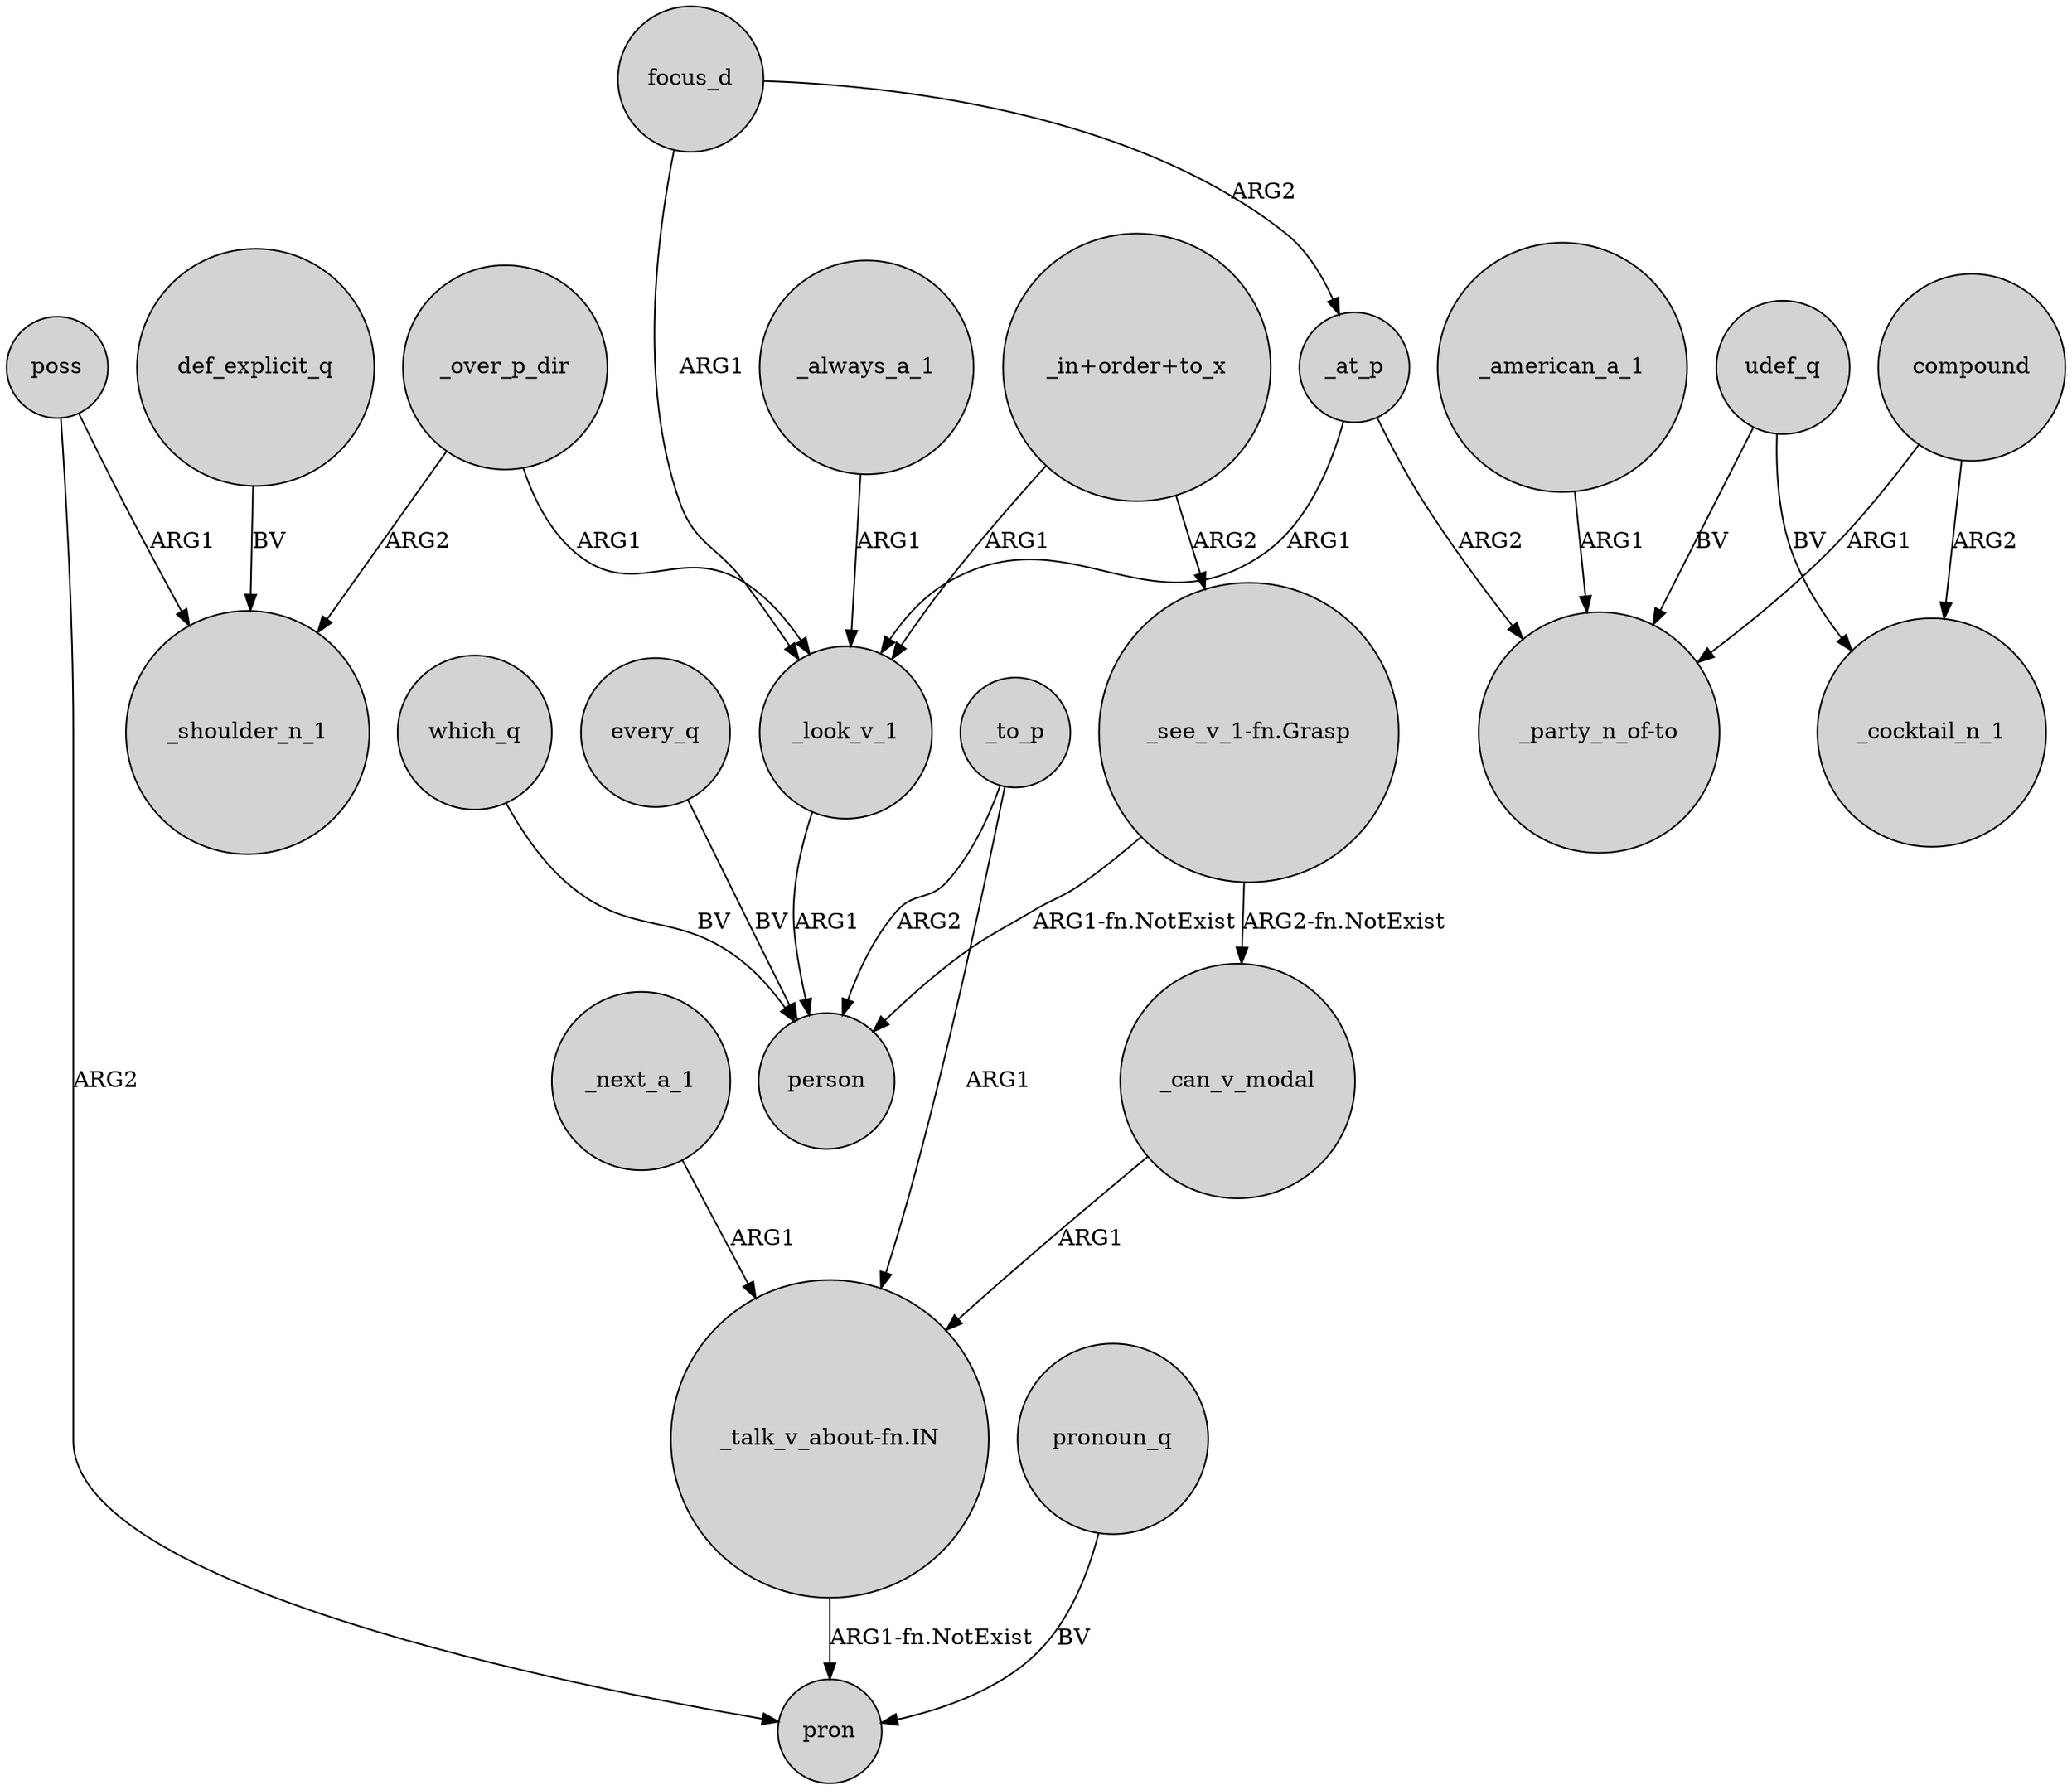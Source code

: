 digraph {
	node [shape=circle style=filled]
	poss -> _shoulder_n_1 [label=ARG1]
	poss -> pron [label=ARG2]
	_american_a_1 -> "_party_n_of-to" [label=ARG1]
	focus_d -> _look_v_1 [label=ARG1]
	udef_q -> _cocktail_n_1 [label=BV]
	_to_p -> "_talk_v_about-fn.IN" [label=ARG1]
	udef_q -> "_party_n_of-to" [label=BV]
	every_q -> person [label=BV]
	_can_v_modal -> "_talk_v_about-fn.IN" [label=ARG1]
	focus_d -> _at_p [label=ARG2]
	def_explicit_q -> _shoulder_n_1 [label=BV]
	"_see_v_1-fn.Grasp" -> _can_v_modal [label="ARG2-fn.NotExist"]
	"_see_v_1-fn.Grasp" -> person [label="ARG1-fn.NotExist"]
	_next_a_1 -> "_talk_v_about-fn.IN" [label=ARG1]
	pronoun_q -> pron [label=BV]
	which_q -> person [label=BV]
	compound -> _cocktail_n_1 [label=ARG2]
	_at_p -> _look_v_1 [label=ARG1]
	_always_a_1 -> _look_v_1 [label=ARG1]
	_over_p_dir -> _shoulder_n_1 [label=ARG2]
	_look_v_1 -> person [label=ARG1]
	_at_p -> "_party_n_of-to" [label=ARG2]
	"_in+order+to_x" -> "_see_v_1-fn.Grasp" [label=ARG2]
	_over_p_dir -> _look_v_1 [label=ARG1]
	"_talk_v_about-fn.IN" -> pron [label="ARG1-fn.NotExist"]
	"_in+order+to_x" -> _look_v_1 [label=ARG1]
	_to_p -> person [label=ARG2]
	compound -> "_party_n_of-to" [label=ARG1]
}
